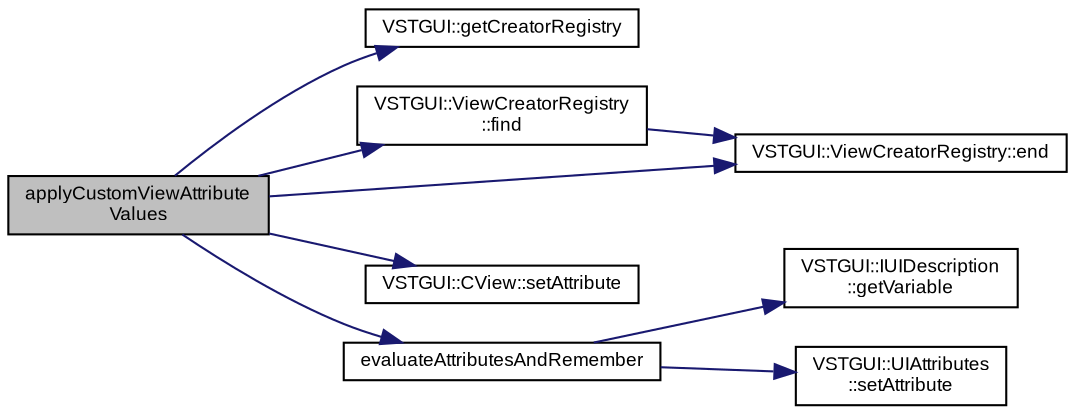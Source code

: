 digraph "applyCustomViewAttributeValues"
{
  bgcolor="transparent";
  edge [fontname="Arial",fontsize="9",labelfontname="Arial",labelfontsize="9"];
  node [fontname="Arial",fontsize="9",shape=record];
  rankdir="LR";
  Node1 [label="applyCustomViewAttribute\lValues",height=0.2,width=0.4,color="black", fillcolor="grey75", style="filled" fontcolor="black"];
  Node1 -> Node2 [color="midnightblue",fontsize="9",style="solid",fontname="Arial"];
  Node2 [label="VSTGUI::getCreatorRegistry",height=0.2,width=0.4,color="black",URL="$namespace_v_s_t_g_u_i.html#ae434d8db1dbb70e1ac02abfc227f3c76"];
  Node1 -> Node3 [color="midnightblue",fontsize="9",style="solid",fontname="Arial"];
  Node3 [label="VSTGUI::ViewCreatorRegistry\l::find",height=0.2,width=0.4,color="black",URL="$class_v_s_t_g_u_i_1_1_view_creator_registry.html#a456e9326447da4f5fa892b4bc88e4605"];
  Node3 -> Node4 [color="midnightblue",fontsize="9",style="solid",fontname="Arial"];
  Node4 [label="VSTGUI::ViewCreatorRegistry::end",height=0.2,width=0.4,color="black",URL="$class_v_s_t_g_u_i_1_1_view_creator_registry.html#a75fa10ba64b3954a6f9b55a49b3766e2"];
  Node1 -> Node4 [color="midnightblue",fontsize="9",style="solid",fontname="Arial"];
  Node1 -> Node5 [color="midnightblue",fontsize="9",style="solid",fontname="Arial"];
  Node5 [label="VSTGUI::CView::setAttribute",height=0.2,width=0.4,color="black",URL="$class_v_s_t_g_u_i_1_1_c_view.html#a1fe53948e356f854b091b1cd35c512db",tooltip="set an attribute "];
  Node1 -> Node6 [color="midnightblue",fontsize="9",style="solid",fontname="Arial"];
  Node6 [label="evaluateAttributesAndRemember",height=0.2,width=0.4,color="black",URL="$class_v_s_t_g_u_i_1_1_u_i_view_factory.html#ae8f98a5b61edf8478725bd924b6f7386"];
  Node6 -> Node7 [color="midnightblue",fontsize="9",style="solid",fontname="Arial"];
  Node7 [label="VSTGUI::IUIDescription\l::getVariable",height=0.2,width=0.4,color="black",URL="$class_v_s_t_g_u_i_1_1_i_u_i_description.html#a7a2b19358c2e79b79c065087391307a5"];
  Node6 -> Node8 [color="midnightblue",fontsize="9",style="solid",fontname="Arial"];
  Node8 [label="VSTGUI::UIAttributes\l::setAttribute",height=0.2,width=0.4,color="black",URL="$class_v_s_t_g_u_i_1_1_u_i_attributes.html#a6080c68ac82148bc668e9218b1d39854"];
}
